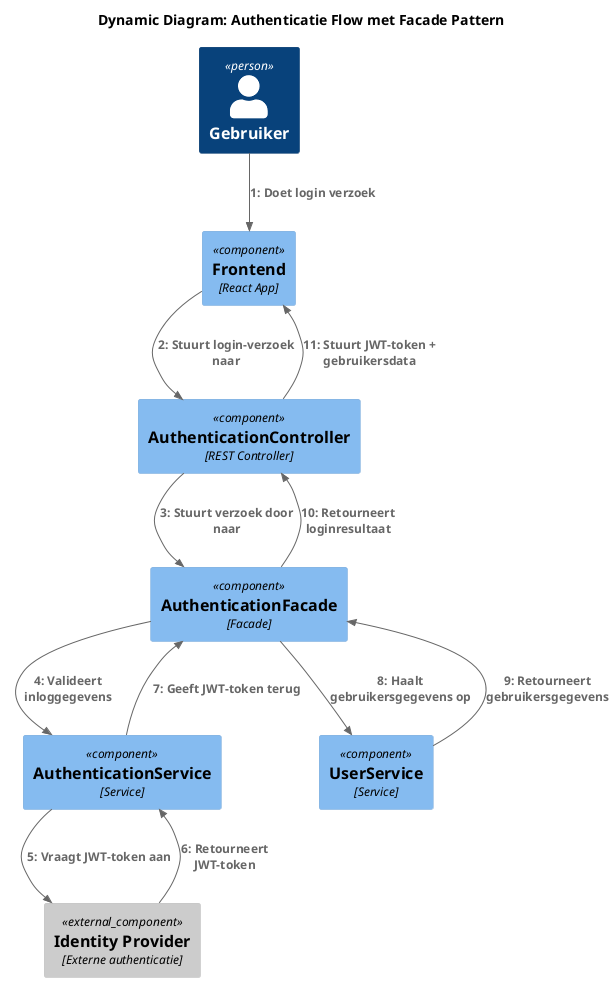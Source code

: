@startuml
!include <C4/C4_Dynamic>

title Dynamic Diagram: Authenticatie Flow met Facade Pattern

Person(user, "Gebruiker")

Component(frontend, "Frontend", "React App")

Component(controller, "AuthenticationController", "REST Controller")
Component(authenticationFacade, "AuthenticationFacade", "Facade")
Component(authenticationService, "AuthenticationService", "Service")
Component(userService, "UserService", "Service")
Component_Ext(identityProvider, "Identity Provider", "Externe authenticatie")

Rel(user, frontend, "Doet login verzoek")
Rel(frontend, controller, "Stuurt login-verzoek naar")

Rel(controller, authenticationFacade, "Stuurt verzoek door naar")

Rel(authenticationFacade, authenticationService, "Valideert inloggegevens")
Rel(authenticationService, identityProvider, "Vraagt JWT-token aan")
Rel(identityProvider, authenticationService, "Retourneert JWT-token")
Rel(authenticationService, authenticationFacade, "Geeft JWT-token terug")

Rel(authenticationFacade, userService, "Haalt gebruikersgegevens op")
Rel(userService, authenticationFacade, "Retourneert gebruikersgegevens")

Rel(authenticationFacade, controller, "Retourneert loginresultaat")
Rel(controller, frontend, "Stuurt JWT-token + gebruikersdata")

@enduml
